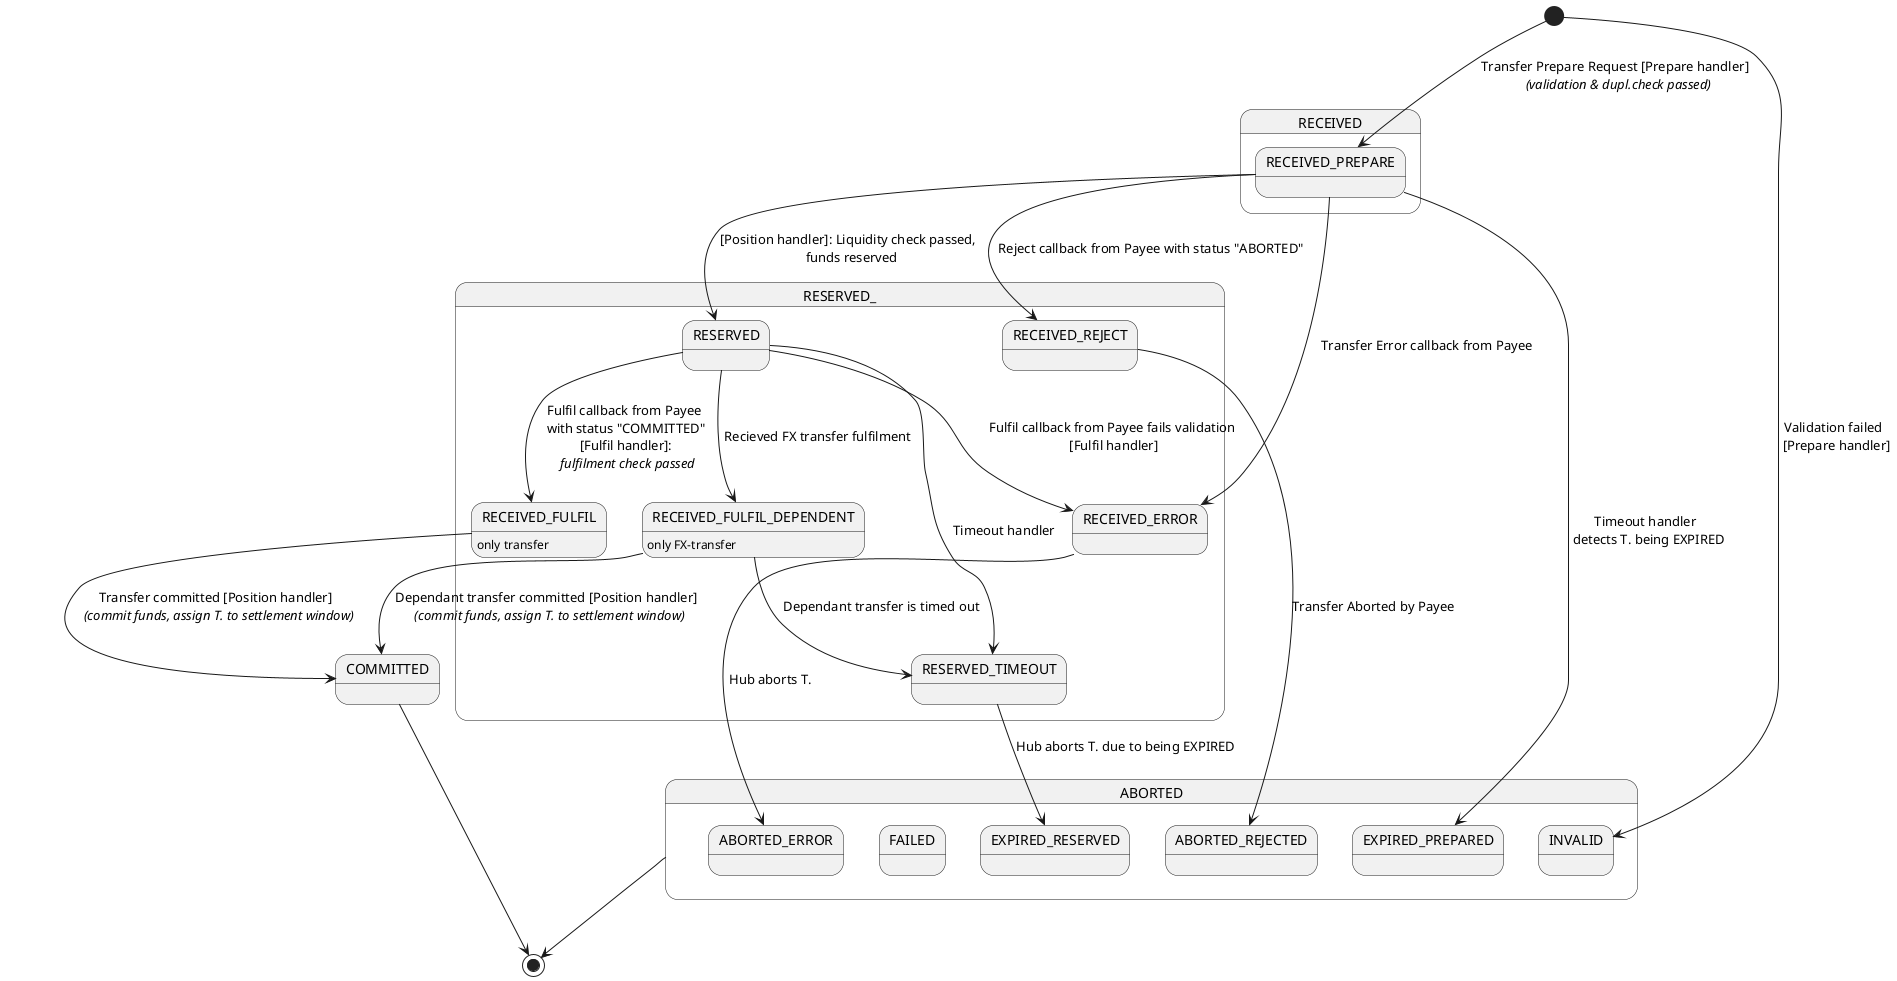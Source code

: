 @startuml

state RECEIVED {
  state RECEIVED_PREPARE {
  }
}

state RESERVED_ {
  state RESERVED {
  }
  state RECEIVED_FULFIL {
  }
  state RECEIVED_FULFIL_DEPENDENT {
  }
  state RESERVED_TIMEOUT {
  }
  state RECEIVED_REJECT {
  }
  state RECEIVED_ERROR {
  }
}

state COMMITTED {
}

state ABORTED {
  state ABORTED_ERROR {
  }
  state ABORTED_REJECTED {
  }
  state EXPIRED_PREPARED {
  }
  state EXPIRED_RESERVED {
  }
  state FAILED {
  }
  state INVALID {
  }
}

RECEIVED_FULFIL_DEPENDENT : only FX-transfer
RECEIVED_FULFIL : only transfer

[*] --> RECEIVED_PREPARE : Transfer Prepare Request [Prepare handler] \n <i>(validation & dupl.check passed)</i>
[*] --> INVALID : Validation failed \n [Prepare handler]
RECEIVED_PREPARE --> RESERVED : [Position handler]: Liquidity check passed, \n funds reserved
RECEIVED_PREPARE --> RECEIVED_REJECT : Reject callback from Payee with status "ABORTED"
RECEIVED_PREPARE --> RECEIVED_ERROR : Transfer Error callback from Payee

RECEIVED_FULFIL --> COMMITTED : Transfer committed [Position handler] \n <i>(commit funds, assign T. to settlement window)</i>

RECEIVED_REJECT --> ABORTED_REJECTED : Transfer Aborted by Payee
RECEIVED_ERROR --> ABORTED_ERROR : Hub aborts T.
RECEIVED_PREPARE --> EXPIRED_PREPARED : Timeout handler \n detects T. being EXPIRED

RESERVED --> RECEIVED_FULFIL : Fulfil callback from Payee \n with status "COMMITTED" \n [Fulfil handler]: \n <i>fulfilment check passed</i>
RESERVED --> RECEIVED_ERROR : Fulfil callback from Payee fails validation\n [Fulfil handler]
RESERVED --> RESERVED_TIMEOUT : Timeout handler
RESERVED_TIMEOUT --> EXPIRED_RESERVED : Hub aborts T. due to being EXPIRED

RESERVED --> RECEIVED_FULFIL_DEPENDENT : Recieved FX transfer fulfilment
RECEIVED_FULFIL_DEPENDENT --> COMMITTED : Dependant transfer committed [Position handler] \n <i>(commit funds, assign T. to settlement window)</i>
RECEIVED_FULFIL_DEPENDENT --> RESERVED_TIMEOUT : Dependant transfer is timed out

COMMITTED --> [*]
ABORTED --> [*]

@enduml
